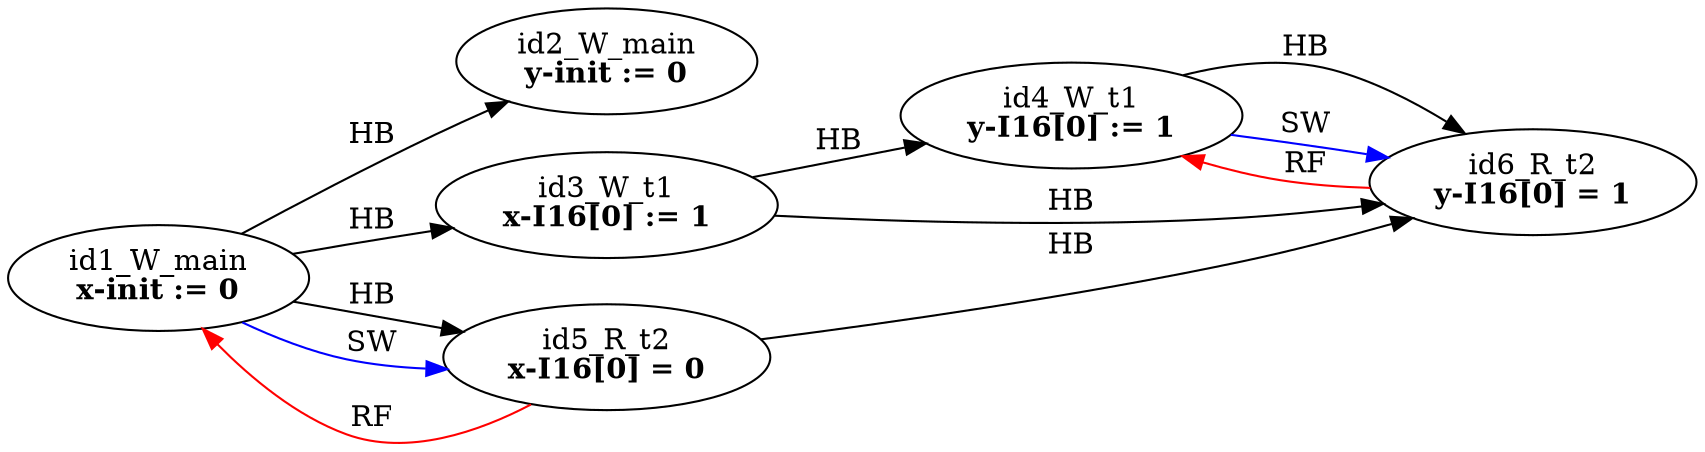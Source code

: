 digraph memory_model {
rankdir=LR;
splines=true; esep=0.5;
id1_W_main -> id2_W_main [label = "HB", color="black"];
id3_W_t1 -> id4_W_t1 [label = "HB", color="black"];
id5_R_t2 -> id6_R_t2 [label = "HB", color="black"];
id1_W_main -> id3_W_t1 [label = "HB", color="black"];
id1_W_main -> id5_R_t2 [label = "HB", color="black"];
id3_W_t1 -> id6_R_t2 [label = "HB", color="black"];
id4_W_t1 -> id6_R_t2 [label = "HB", color="black"];
id5_R_t2 -> id1_W_main [label = "RF", color="red"];
id6_R_t2 -> id4_W_t1 [label = "RF", color="red"];
id1_W_main -> id5_R_t2 [label = "SW", color="blue"];
id4_W_t1 -> id6_R_t2 [label = "SW", color="blue"];
id1_W_main [label=<id1_W_main<br/><B>x-init := 0</B>>, pos="2.5,4!"]
id2_W_main [label=<id2_W_main<br/><B>y-init := 0</B>>, pos="2.5,2!"]
id3_W_t1 [label=<id3_W_t1<br/><B>x-I16[0] := 1</B>>, pos="0,0!"]
id4_W_t1 [label=<id4_W_t1<br/><B>y-I16[0] := 1</B>>, pos="0,-2!"]
id5_R_t2 [label=<id5_R_t2<br/><B>x-I16[0] = 0</B>>, pos="5,0!"]
id6_R_t2 [label=<id6_R_t2<br/><B>y-I16[0] = 1</B>>, pos="5,-2!"]
}